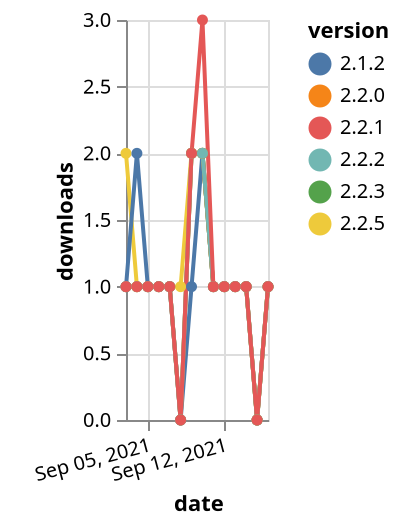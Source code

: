 {"$schema": "https://vega.github.io/schema/vega-lite/v5.json", "description": "A simple bar chart with embedded data.", "data": {"values": [{"date": "2021-09-03", "total": 150, "delta": 1, "version": "2.2.3"}, {"date": "2021-09-04", "total": 151, "delta": 1, "version": "2.2.3"}, {"date": "2021-09-05", "total": 152, "delta": 1, "version": "2.2.3"}, {"date": "2021-09-06", "total": 153, "delta": 1, "version": "2.2.3"}, {"date": "2021-09-07", "total": 154, "delta": 1, "version": "2.2.3"}, {"date": "2021-09-08", "total": 154, "delta": 0, "version": "2.2.3"}, {"date": "2021-09-09", "total": 156, "delta": 2, "version": "2.2.3"}, {"date": "2021-09-10", "total": 158, "delta": 2, "version": "2.2.3"}, {"date": "2021-09-11", "total": 159, "delta": 1, "version": "2.2.3"}, {"date": "2021-09-12", "total": 160, "delta": 1, "version": "2.2.3"}, {"date": "2021-09-13", "total": 161, "delta": 1, "version": "2.2.3"}, {"date": "2021-09-14", "total": 162, "delta": 1, "version": "2.2.3"}, {"date": "2021-09-15", "total": 162, "delta": 0, "version": "2.2.3"}, {"date": "2021-09-16", "total": 163, "delta": 1, "version": "2.2.3"}, {"date": "2021-09-03", "total": 118, "delta": 2, "version": "2.2.5"}, {"date": "2021-09-04", "total": 119, "delta": 1, "version": "2.2.5"}, {"date": "2021-09-05", "total": 120, "delta": 1, "version": "2.2.5"}, {"date": "2021-09-06", "total": 121, "delta": 1, "version": "2.2.5"}, {"date": "2021-09-07", "total": 122, "delta": 1, "version": "2.2.5"}, {"date": "2021-09-08", "total": 123, "delta": 1, "version": "2.2.5"}, {"date": "2021-09-09", "total": 125, "delta": 2, "version": "2.2.5"}, {"date": "2021-09-10", "total": 127, "delta": 2, "version": "2.2.5"}, {"date": "2021-09-11", "total": 128, "delta": 1, "version": "2.2.5"}, {"date": "2021-09-12", "total": 129, "delta": 1, "version": "2.2.5"}, {"date": "2021-09-13", "total": 130, "delta": 1, "version": "2.2.5"}, {"date": "2021-09-14", "total": 131, "delta": 1, "version": "2.2.5"}, {"date": "2021-09-15", "total": 131, "delta": 0, "version": "2.2.5"}, {"date": "2021-09-16", "total": 132, "delta": 1, "version": "2.2.5"}, {"date": "2021-09-03", "total": 198, "delta": 1, "version": "2.1.2"}, {"date": "2021-09-04", "total": 200, "delta": 2, "version": "2.1.2"}, {"date": "2021-09-05", "total": 201, "delta": 1, "version": "2.1.2"}, {"date": "2021-09-06", "total": 202, "delta": 1, "version": "2.1.2"}, {"date": "2021-09-07", "total": 203, "delta": 1, "version": "2.1.2"}, {"date": "2021-09-08", "total": 203, "delta": 0, "version": "2.1.2"}, {"date": "2021-09-09", "total": 204, "delta": 1, "version": "2.1.2"}, {"date": "2021-09-10", "total": 206, "delta": 2, "version": "2.1.2"}, {"date": "2021-09-11", "total": 207, "delta": 1, "version": "2.1.2"}, {"date": "2021-09-12", "total": 208, "delta": 1, "version": "2.1.2"}, {"date": "2021-09-13", "total": 209, "delta": 1, "version": "2.1.2"}, {"date": "2021-09-14", "total": 210, "delta": 1, "version": "2.1.2"}, {"date": "2021-09-15", "total": 210, "delta": 0, "version": "2.1.2"}, {"date": "2021-09-16", "total": 211, "delta": 1, "version": "2.1.2"}, {"date": "2021-09-03", "total": 145, "delta": 1, "version": "2.2.0"}, {"date": "2021-09-04", "total": 146, "delta": 1, "version": "2.2.0"}, {"date": "2021-09-05", "total": 147, "delta": 1, "version": "2.2.0"}, {"date": "2021-09-06", "total": 148, "delta": 1, "version": "2.2.0"}, {"date": "2021-09-07", "total": 149, "delta": 1, "version": "2.2.0"}, {"date": "2021-09-08", "total": 149, "delta": 0, "version": "2.2.0"}, {"date": "2021-09-09", "total": 151, "delta": 2, "version": "2.2.0"}, {"date": "2021-09-10", "total": 153, "delta": 2, "version": "2.2.0"}, {"date": "2021-09-11", "total": 154, "delta": 1, "version": "2.2.0"}, {"date": "2021-09-12", "total": 155, "delta": 1, "version": "2.2.0"}, {"date": "2021-09-13", "total": 156, "delta": 1, "version": "2.2.0"}, {"date": "2021-09-14", "total": 157, "delta": 1, "version": "2.2.0"}, {"date": "2021-09-15", "total": 157, "delta": 0, "version": "2.2.0"}, {"date": "2021-09-16", "total": 158, "delta": 1, "version": "2.2.0"}, {"date": "2021-09-03", "total": 141, "delta": 1, "version": "2.2.2"}, {"date": "2021-09-04", "total": 142, "delta": 1, "version": "2.2.2"}, {"date": "2021-09-05", "total": 143, "delta": 1, "version": "2.2.2"}, {"date": "2021-09-06", "total": 144, "delta": 1, "version": "2.2.2"}, {"date": "2021-09-07", "total": 145, "delta": 1, "version": "2.2.2"}, {"date": "2021-09-08", "total": 145, "delta": 0, "version": "2.2.2"}, {"date": "2021-09-09", "total": 147, "delta": 2, "version": "2.2.2"}, {"date": "2021-09-10", "total": 149, "delta": 2, "version": "2.2.2"}, {"date": "2021-09-11", "total": 150, "delta": 1, "version": "2.2.2"}, {"date": "2021-09-12", "total": 151, "delta": 1, "version": "2.2.2"}, {"date": "2021-09-13", "total": 152, "delta": 1, "version": "2.2.2"}, {"date": "2021-09-14", "total": 153, "delta": 1, "version": "2.2.2"}, {"date": "2021-09-15", "total": 153, "delta": 0, "version": "2.2.2"}, {"date": "2021-09-16", "total": 154, "delta": 1, "version": "2.2.2"}, {"date": "2021-09-03", "total": 202, "delta": 1, "version": "2.2.1"}, {"date": "2021-09-04", "total": 203, "delta": 1, "version": "2.2.1"}, {"date": "2021-09-05", "total": 204, "delta": 1, "version": "2.2.1"}, {"date": "2021-09-06", "total": 205, "delta": 1, "version": "2.2.1"}, {"date": "2021-09-07", "total": 206, "delta": 1, "version": "2.2.1"}, {"date": "2021-09-08", "total": 206, "delta": 0, "version": "2.2.1"}, {"date": "2021-09-09", "total": 208, "delta": 2, "version": "2.2.1"}, {"date": "2021-09-10", "total": 211, "delta": 3, "version": "2.2.1"}, {"date": "2021-09-11", "total": 212, "delta": 1, "version": "2.2.1"}, {"date": "2021-09-12", "total": 213, "delta": 1, "version": "2.2.1"}, {"date": "2021-09-13", "total": 214, "delta": 1, "version": "2.2.1"}, {"date": "2021-09-14", "total": 215, "delta": 1, "version": "2.2.1"}, {"date": "2021-09-15", "total": 215, "delta": 0, "version": "2.2.1"}, {"date": "2021-09-16", "total": 216, "delta": 1, "version": "2.2.1"}]}, "width": "container", "mark": {"type": "line", "point": {"filled": true}}, "encoding": {"x": {"field": "date", "type": "temporal", "timeUnit": "yearmonthdate", "title": "date", "axis": {"labelAngle": -15}}, "y": {"field": "delta", "type": "quantitative", "title": "downloads"}, "color": {"field": "version", "type": "nominal"}, "tooltip": {"field": "delta"}}}